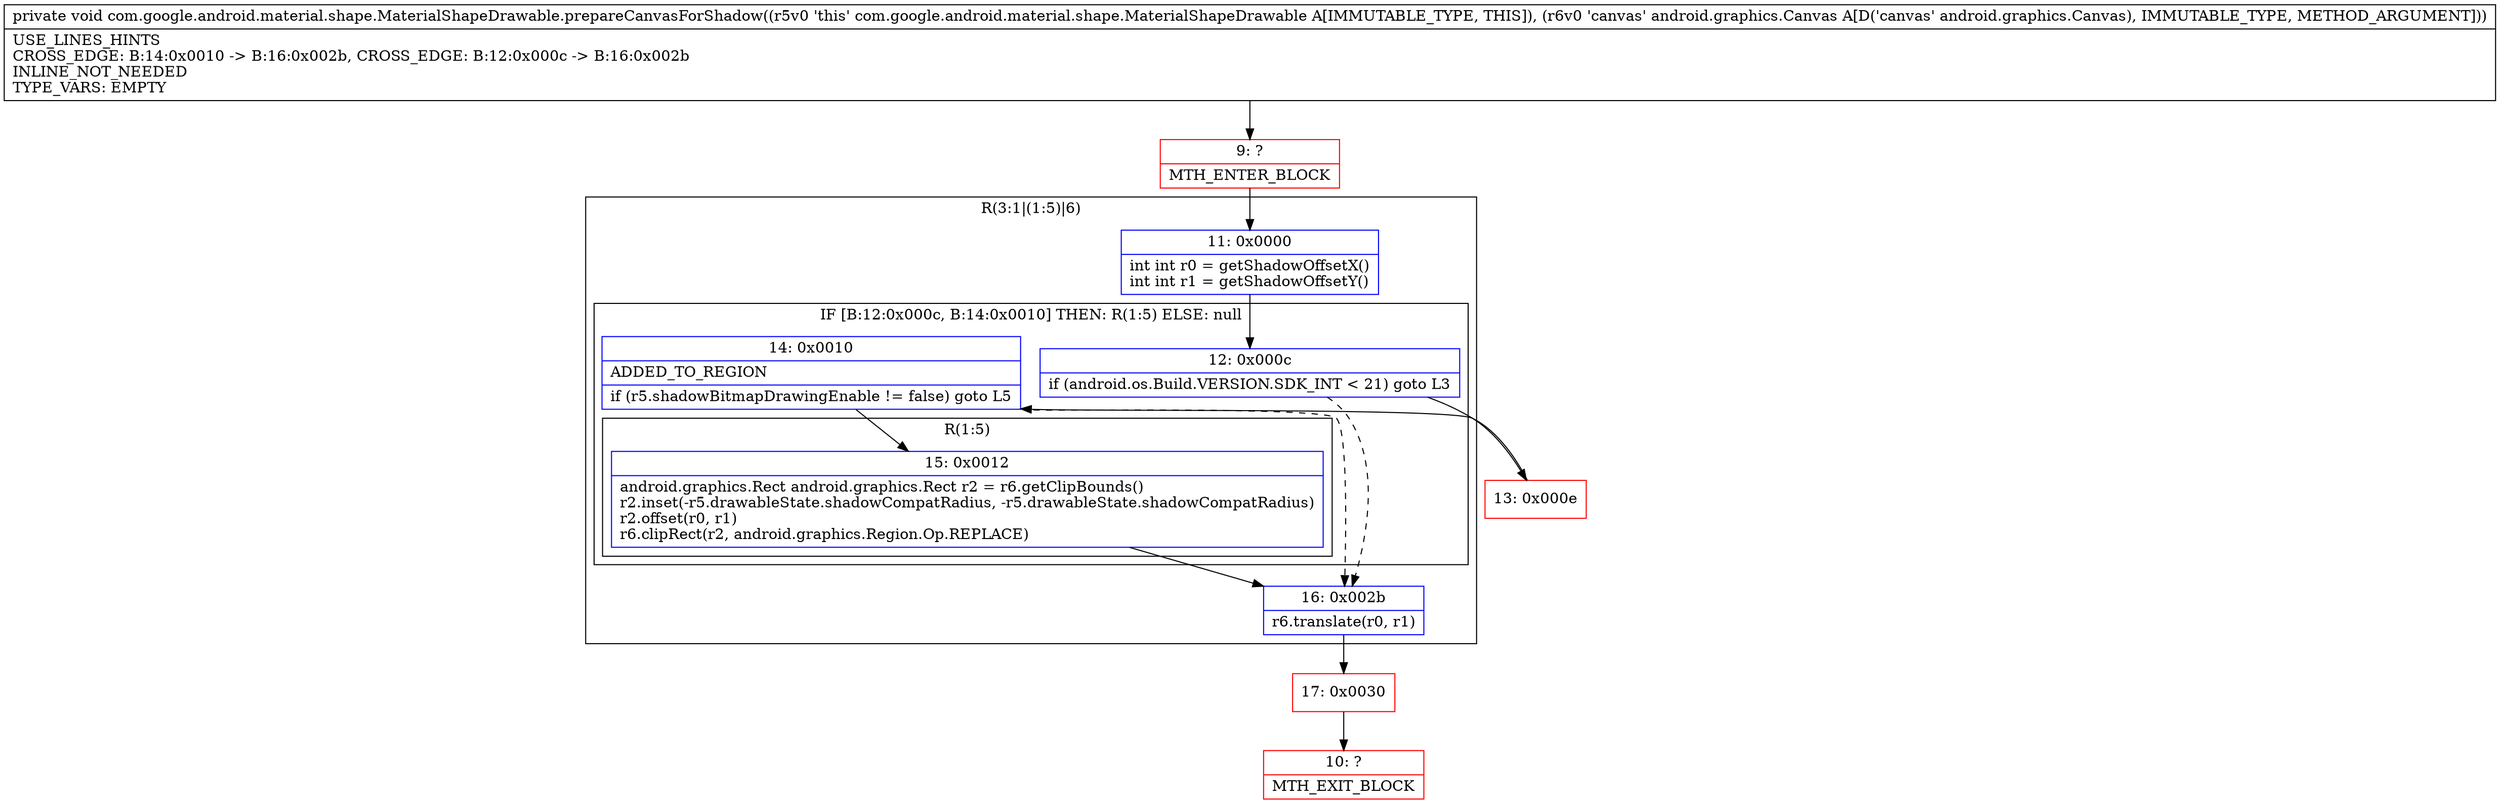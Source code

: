 digraph "CFG forcom.google.android.material.shape.MaterialShapeDrawable.prepareCanvasForShadow(Landroid\/graphics\/Canvas;)V" {
subgraph cluster_Region_2017157781 {
label = "R(3:1|(1:5)|6)";
node [shape=record,color=blue];
Node_11 [shape=record,label="{11\:\ 0x0000|int int r0 = getShadowOffsetX()\lint int r1 = getShadowOffsetY()\l}"];
subgraph cluster_IfRegion_1523616227 {
label = "IF [B:12:0x000c, B:14:0x0010] THEN: R(1:5) ELSE: null";
node [shape=record,color=blue];
Node_12 [shape=record,label="{12\:\ 0x000c|if (android.os.Build.VERSION.SDK_INT \< 21) goto L3\l}"];
Node_14 [shape=record,label="{14\:\ 0x0010|ADDED_TO_REGION\l|if (r5.shadowBitmapDrawingEnable != false) goto L5\l}"];
subgraph cluster_Region_532535216 {
label = "R(1:5)";
node [shape=record,color=blue];
Node_15 [shape=record,label="{15\:\ 0x0012|android.graphics.Rect android.graphics.Rect r2 = r6.getClipBounds()\lr2.inset(\-r5.drawableState.shadowCompatRadius, \-r5.drawableState.shadowCompatRadius)\lr2.offset(r0, r1)\lr6.clipRect(r2, android.graphics.Region.Op.REPLACE)\l}"];
}
}
Node_16 [shape=record,label="{16\:\ 0x002b|r6.translate(r0, r1)\l}"];
}
Node_9 [shape=record,color=red,label="{9\:\ ?|MTH_ENTER_BLOCK\l}"];
Node_13 [shape=record,color=red,label="{13\:\ 0x000e}"];
Node_17 [shape=record,color=red,label="{17\:\ 0x0030}"];
Node_10 [shape=record,color=red,label="{10\:\ ?|MTH_EXIT_BLOCK\l}"];
MethodNode[shape=record,label="{private void com.google.android.material.shape.MaterialShapeDrawable.prepareCanvasForShadow((r5v0 'this' com.google.android.material.shape.MaterialShapeDrawable A[IMMUTABLE_TYPE, THIS]), (r6v0 'canvas' android.graphics.Canvas A[D('canvas' android.graphics.Canvas), IMMUTABLE_TYPE, METHOD_ARGUMENT]))  | USE_LINES_HINTS\lCROSS_EDGE: B:14:0x0010 \-\> B:16:0x002b, CROSS_EDGE: B:12:0x000c \-\> B:16:0x002b\lINLINE_NOT_NEEDED\lTYPE_VARS: EMPTY\l}"];
MethodNode -> Node_9;Node_11 -> Node_12;
Node_12 -> Node_13;
Node_12 -> Node_16[style=dashed];
Node_14 -> Node_15;
Node_14 -> Node_16[style=dashed];
Node_15 -> Node_16;
Node_16 -> Node_17;
Node_9 -> Node_11;
Node_13 -> Node_14;
Node_17 -> Node_10;
}

